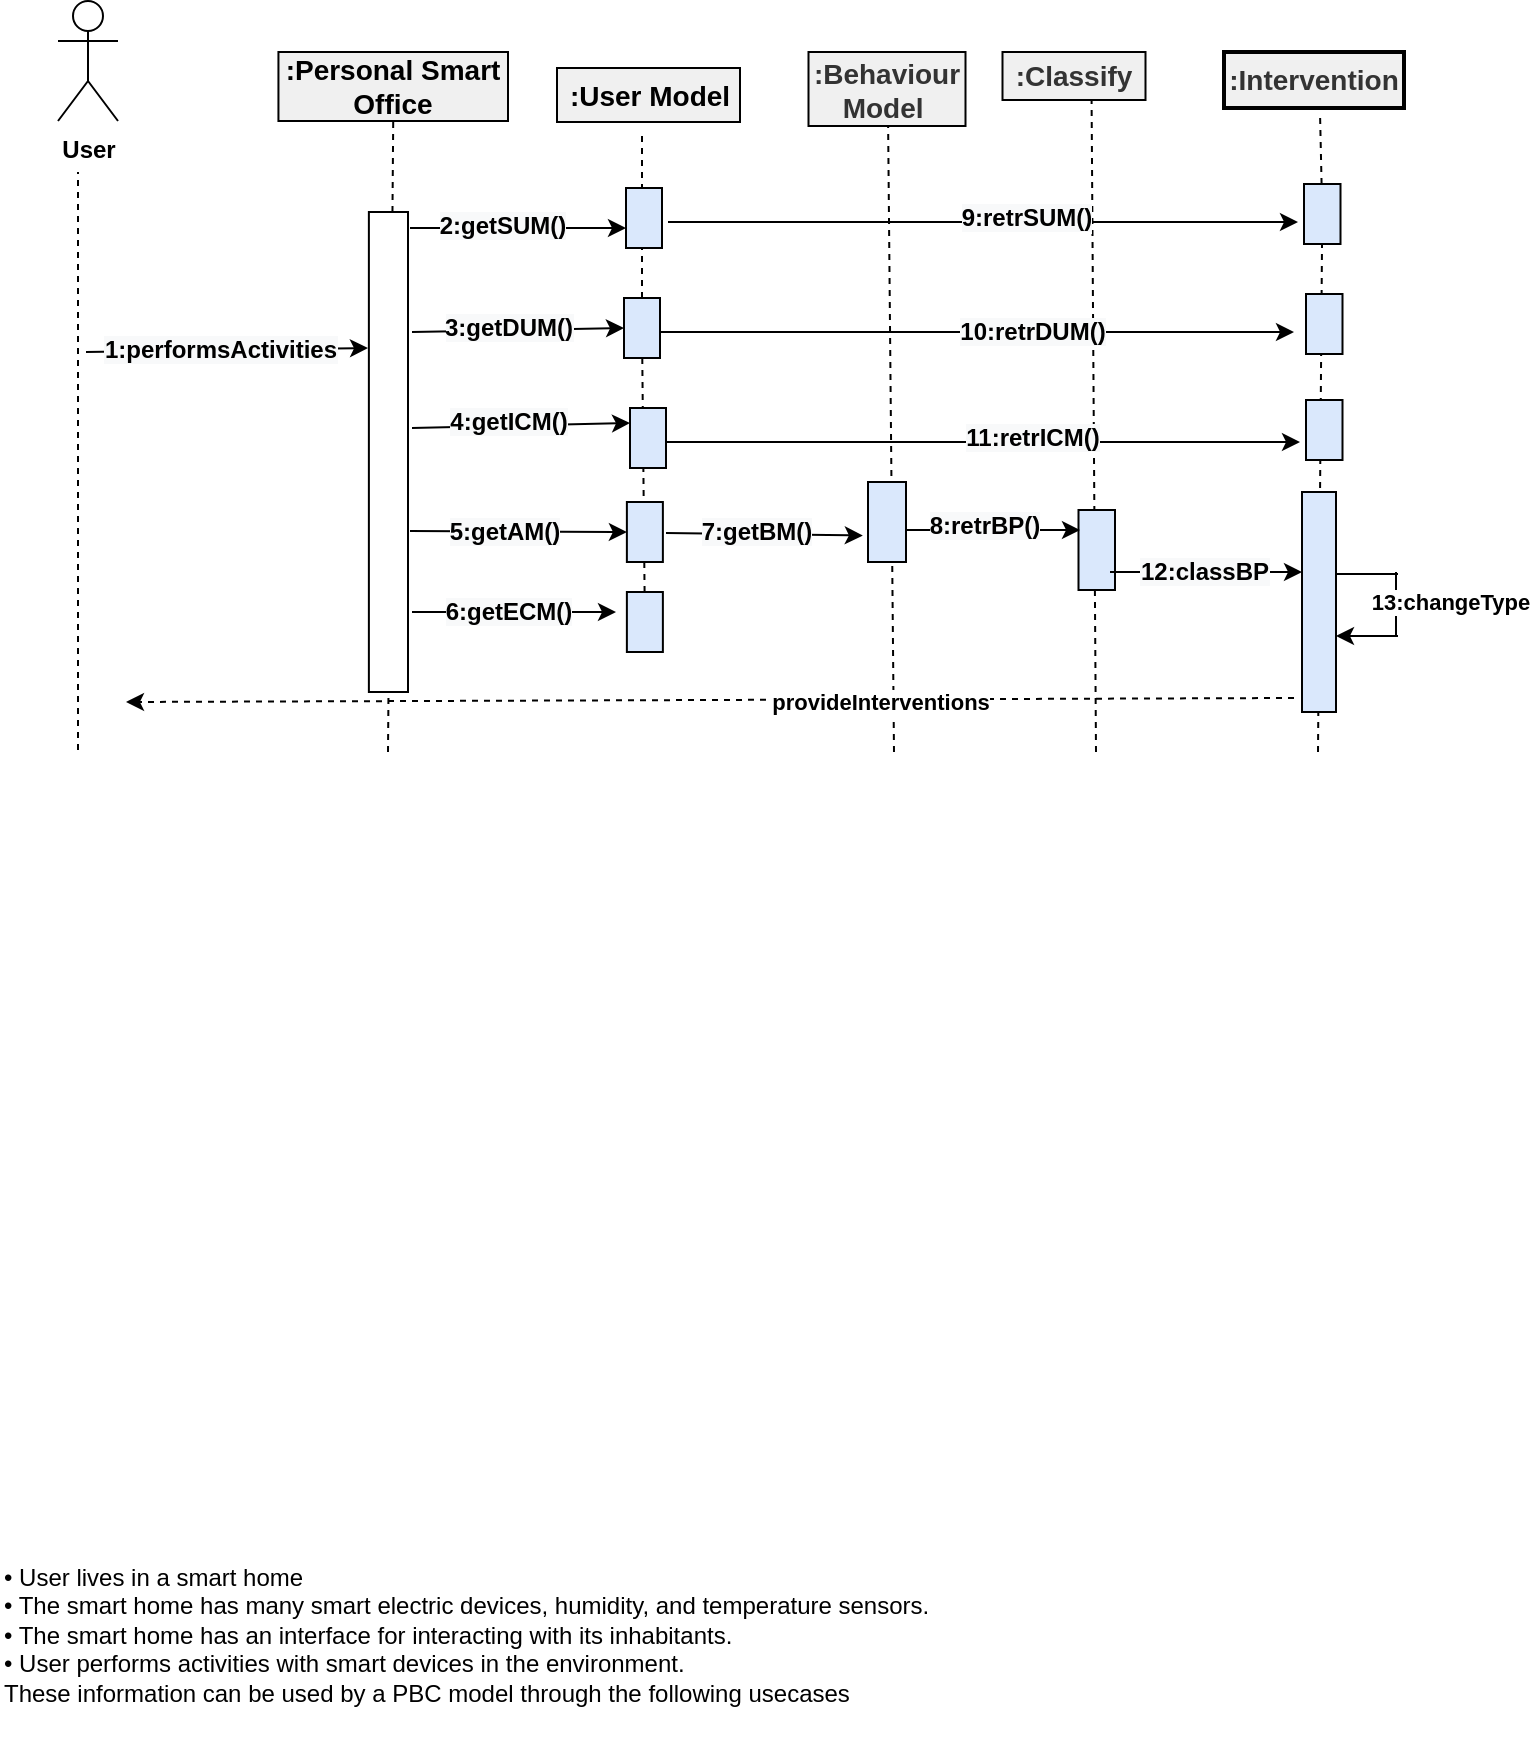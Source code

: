 <mxfile version="21.0.2" type="github">
  <diagram id="zJl_rynMWYwrQdr8I6ij" name="Page-1">
    <mxGraphModel dx="607" dy="346" grid="0" gridSize="10" guides="1" tooltips="1" connect="1" arrows="1" fold="1" page="1" pageScale="1" pageWidth="827" pageHeight="1169" math="0" shadow="0">
      <root>
        <mxCell id="0" />
        <mxCell id="1" parent="0" />
        <mxCell id="iNw-O1oZg3iVebiFY09S-109" value="" style="endArrow=none;html=1;rounded=0;dashed=1;fontStyle=1" parent="1" target="iNw-O1oZg3iVebiFY09S-108" edge="1">
          <mxGeometry width="50" height="50" relative="1" as="geometry">
            <mxPoint x="695" y="1290" as="sourcePoint" />
            <mxPoint x="696" y="970" as="targetPoint" />
          </mxGeometry>
        </mxCell>
        <mxCell id="iNw-O1oZg3iVebiFY09S-58" value="" style="endArrow=none;html=1;rounded=0;dashed=1;startArrow=none;fontStyle=1" parent="1" source="iNw-O1oZg3iVebiFY09S-108" edge="1">
          <mxGeometry width="50" height="50" relative="1" as="geometry">
            <mxPoint x="695" y="1290" as="sourcePoint" />
            <mxPoint x="696" y="970" as="targetPoint" />
          </mxGeometry>
        </mxCell>
        <mxCell id="iNw-O1oZg3iVebiFY09S-32" value="" style="endArrow=none;html=1;rounded=0;dashed=1;fontStyle=1" parent="1" edge="1">
          <mxGeometry width="50" height="50" relative="1" as="geometry">
            <mxPoint x="483" y="1290" as="sourcePoint" />
            <mxPoint x="480" y="970" as="targetPoint" />
          </mxGeometry>
        </mxCell>
        <mxCell id="iNw-O1oZg3iVebiFY09S-1" value="&lt;span&gt;:Personal Smart Office&lt;/span&gt;" style="rounded=0;whiteSpace=wrap;html=1;fontSize=14;strokeColor=#000000;strokeWidth=1;fillColor=#F0F0F0;fontStyle=1" parent="1" vertex="1">
          <mxGeometry x="175.22" y="940" width="114.78" height="34.5" as="geometry" />
        </mxCell>
        <mxCell id="iNw-O1oZg3iVebiFY09S-2" value="&lt;span&gt;:User Model&lt;/span&gt;" style="rounded=0;whiteSpace=wrap;html=1;fontSize=14;strokeColor=#000000;strokeWidth=1;fillColor=#F0F0F0;fontStyle=1" parent="1" vertex="1">
          <mxGeometry x="314.5" y="948" width="91.5" height="27" as="geometry" />
        </mxCell>
        <mxCell id="iNw-O1oZg3iVebiFY09S-3" value="&lt;span&gt;:Behaviour Model&amp;nbsp;&lt;/span&gt;" style="rounded=0;whiteSpace=wrap;html=1;fontSize=14;strokeColor=#000000;strokeWidth=1;fillColor=#F0F0F0;fontStyle=1;fontColor=#333333;" parent="1" vertex="1">
          <mxGeometry x="440.25" y="940" width="78.5" height="37" as="geometry" />
        </mxCell>
        <mxCell id="iNw-O1oZg3iVebiFY09S-4" value="&lt;span&gt;:Intervention&lt;/span&gt;" style="rounded=0;whiteSpace=wrap;html=1;fontSize=14;strokeColor=#000000;strokeWidth=2;fillColor=#F0F0F0;fontStyle=1;fontColor=#333333;" parent="1" vertex="1">
          <mxGeometry x="648" y="940" width="90" height="28" as="geometry" />
        </mxCell>
        <mxCell id="iNw-O1oZg3iVebiFY09S-5" value="&lt;span&gt;:Classify&lt;/span&gt;" style="rounded=0;whiteSpace=wrap;html=1;fontSize=14;strokeColor=#000000;strokeWidth=1;fillColor=#F0F0F0;fontStyle=1;fontColor=#333333;" parent="1" vertex="1">
          <mxGeometry x="537.25" y="940" width="71.5" height="24" as="geometry" />
        </mxCell>
        <mxCell id="iNw-O1oZg3iVebiFY09S-7" value="User" style="shape=umlActor;verticalLabelPosition=bottom;verticalAlign=top;html=1;outlineConnect=0;fontStyle=1" parent="1" vertex="1">
          <mxGeometry x="65" y="914.5" width="30" height="60" as="geometry" />
        </mxCell>
        <mxCell id="iNw-O1oZg3iVebiFY09S-22" value="" style="endArrow=none;html=1;rounded=0;entryX=0.5;entryY=1;entryDx=0;entryDy=0;dashed=1;fontStyle=1" parent="1" target="iNw-O1oZg3iVebiFY09S-1" edge="1">
          <mxGeometry width="50" height="50" relative="1" as="geometry">
            <mxPoint x="230" y="1290" as="sourcePoint" />
            <mxPoint x="210" y="1010" as="targetPoint" />
          </mxGeometry>
        </mxCell>
        <mxCell id="iNw-O1oZg3iVebiFY09S-26" value="" style="endArrow=none;html=1;rounded=0;dashed=1;startArrow=none;fontStyle=1" parent="1" source="iNw-O1oZg3iVebiFY09S-87" edge="1">
          <mxGeometry width="50" height="50" relative="1" as="geometry">
            <mxPoint x="357" y="1100" as="sourcePoint" />
            <mxPoint x="357" y="980" as="targetPoint" />
          </mxGeometry>
        </mxCell>
        <mxCell id="iNw-O1oZg3iVebiFY09S-25" value="" style="rounded=0;whiteSpace=wrap;html=1;fillColor=#DAE8FC;fontStyle=1" parent="1" vertex="1">
          <mxGeometry x="349" y="1008" width="18" height="30" as="geometry" />
        </mxCell>
        <mxCell id="iNw-O1oZg3iVebiFY09S-31" value="" style="rounded=0;whiteSpace=wrap;html=1;fillColor=#DAE8FC;fontStyle=1" parent="1" vertex="1">
          <mxGeometry x="470" y="1155" width="19" height="40" as="geometry" />
        </mxCell>
        <mxCell id="iNw-O1oZg3iVebiFY09S-43" value="" style="endArrow=classic;html=1;rounded=0;fontStyle=1" parent="1" edge="1">
          <mxGeometry width="50" height="50" relative="1" as="geometry">
            <mxPoint x="241" y="1028" as="sourcePoint" />
            <mxPoint x="349" y="1028" as="targetPoint" />
          </mxGeometry>
        </mxCell>
        <mxCell id="iNw-O1oZg3iVebiFY09S-44" value="&lt;span style=&quot;font-size: 12px; background-color: rgb(248, 249, 250);&quot;&gt;2:getSUM()&lt;/span&gt;" style="edgeLabel;html=1;align=center;verticalAlign=middle;resizable=0;points=[];fontStyle=1" parent="iNw-O1oZg3iVebiFY09S-43" vertex="1" connectable="0">
          <mxGeometry x="0.129" y="-1" relative="1" as="geometry">
            <mxPoint x="-15" y="-2" as="offset" />
          </mxGeometry>
        </mxCell>
        <mxCell id="iNw-O1oZg3iVebiFY09S-48" value="" style="endArrow=none;html=1;rounded=0;entryX=0.623;entryY=1.005;entryDx=0;entryDy=0;dashed=1;entryPerimeter=0;fontStyle=1" parent="1" target="iNw-O1oZg3iVebiFY09S-5" edge="1">
          <mxGeometry width="50" height="50" relative="1" as="geometry">
            <mxPoint x="584" y="1290" as="sourcePoint" />
            <mxPoint x="589.75" y="964" as="targetPoint" />
          </mxGeometry>
        </mxCell>
        <mxCell id="iNw-O1oZg3iVebiFY09S-47" value="" style="rounded=0;whiteSpace=wrap;html=1;fillColor=#DAE8FC;fontStyle=1" parent="1" vertex="1">
          <mxGeometry x="575.25" y="1169" width="18.25" height="40" as="geometry" />
        </mxCell>
        <mxCell id="iNw-O1oZg3iVebiFY09S-53" value="" style="endArrow=classic;html=1;rounded=0;fontStyle=1" parent="1" edge="1">
          <mxGeometry width="50" height="50" relative="1" as="geometry">
            <mxPoint x="489" y="1179" as="sourcePoint" />
            <mxPoint x="576" y="1179" as="targetPoint" />
          </mxGeometry>
        </mxCell>
        <mxCell id="iNw-O1oZg3iVebiFY09S-54" value="&lt;span style=&quot;font-size: 12px; background-color: rgb(248, 249, 250);&quot;&gt;8:retrBP()&lt;/span&gt;" style="edgeLabel;html=1;align=center;verticalAlign=middle;resizable=0;points=[];fontStyle=1" parent="iNw-O1oZg3iVebiFY09S-53" vertex="1" connectable="0">
          <mxGeometry x="0.129" y="-1" relative="1" as="geometry">
            <mxPoint x="-10" y="-3" as="offset" />
          </mxGeometry>
        </mxCell>
        <mxCell id="iNw-O1oZg3iVebiFY09S-55" value="" style="endArrow=classic;html=1;rounded=0;fontStyle=1" parent="1" edge="1">
          <mxGeometry width="50" height="50" relative="1" as="geometry">
            <mxPoint x="591" y="1200" as="sourcePoint" />
            <mxPoint x="687" y="1200" as="targetPoint" />
            <Array as="points">
              <mxPoint x="629" y="1200" />
            </Array>
          </mxGeometry>
        </mxCell>
        <mxCell id="iNw-O1oZg3iVebiFY09S-56" value="&lt;span style=&quot;font-size: 12px; background-color: rgb(248, 249, 250);&quot;&gt;12:classBP&lt;/span&gt;" style="edgeLabel;html=1;align=center;verticalAlign=middle;resizable=0;points=[];fontStyle=1" parent="iNw-O1oZg3iVebiFY09S-55" vertex="1" connectable="0">
          <mxGeometry x="0.129" y="-1" relative="1" as="geometry">
            <mxPoint x="-7" y="-1" as="offset" />
          </mxGeometry>
        </mxCell>
        <mxCell id="iNw-O1oZg3iVebiFY09S-57" value="" style="rounded=0;whiteSpace=wrap;html=1;fillColor=#DAE8FC;fontStyle=1" parent="1" vertex="1">
          <mxGeometry x="687" y="1160" width="17" height="110" as="geometry" />
        </mxCell>
        <mxCell id="iNw-O1oZg3iVebiFY09S-59" value="" style="endArrow=classic;html=1;rounded=0;dashed=1;fontStyle=1" parent="1" edge="1">
          <mxGeometry width="50" height="50" relative="1" as="geometry">
            <mxPoint x="683" y="1263" as="sourcePoint" />
            <mxPoint x="99" y="1265" as="targetPoint" />
          </mxGeometry>
        </mxCell>
        <mxCell id="iNw-O1oZg3iVebiFY09S-60" value="provideInterventions" style="edgeLabel;html=1;align=center;verticalAlign=middle;resizable=0;points=[];fontStyle=1" parent="iNw-O1oZg3iVebiFY09S-59" vertex="1" connectable="0">
          <mxGeometry x="-0.388" y="1" relative="1" as="geometry">
            <mxPoint x="-29" as="offset" />
          </mxGeometry>
        </mxCell>
        <mxCell id="iNw-O1oZg3iVebiFY09S-68" value="" style="endArrow=classic;html=1;rounded=0;fontStyle=1" parent="1" edge="1">
          <mxGeometry width="50" height="50" relative="1" as="geometry">
            <mxPoint x="79" y="1090" as="sourcePoint" />
            <mxPoint x="220" y="1088" as="targetPoint" />
          </mxGeometry>
        </mxCell>
        <mxCell id="iNw-O1oZg3iVebiFY09S-69" value="&lt;span style=&quot;font-size: 12px; background-color: rgb(248, 249, 250);&quot;&gt;1:performsActivities&lt;/span&gt;" style="edgeLabel;html=1;align=center;verticalAlign=middle;resizable=0;points=[];fontStyle=1" parent="iNw-O1oZg3iVebiFY09S-68" vertex="1" connectable="0">
          <mxGeometry x="0.129" y="-1" relative="1" as="geometry">
            <mxPoint x="-13" y="-1" as="offset" />
          </mxGeometry>
        </mxCell>
        <mxCell id="iNw-O1oZg3iVebiFY09S-75" value="" style="endArrow=none;html=1;rounded=0;exitX=1;exitY=0.25;exitDx=0;exitDy=0;fontStyle=1" parent="1" edge="1">
          <mxGeometry width="50" height="50" relative="1" as="geometry">
            <mxPoint x="704" y="1201" as="sourcePoint" />
            <mxPoint x="735" y="1201" as="targetPoint" />
          </mxGeometry>
        </mxCell>
        <mxCell id="iNw-O1oZg3iVebiFY09S-76" value="13:changeType" style="endArrow=none;html=1;rounded=0;fontStyle=1" parent="1" edge="1">
          <mxGeometry x="-0.062" y="27" width="50" height="50" relative="1" as="geometry">
            <mxPoint x="734" y="1200" as="sourcePoint" />
            <mxPoint x="734" y="1232" as="targetPoint" />
            <mxPoint as="offset" />
          </mxGeometry>
        </mxCell>
        <mxCell id="iNw-O1oZg3iVebiFY09S-77" value="" style="endArrow=classic;html=1;rounded=0;fontStyle=1" parent="1" edge="1">
          <mxGeometry width="50" height="50" relative="1" as="geometry">
            <mxPoint x="735" y="1232" as="sourcePoint" />
            <mxPoint x="704" y="1232" as="targetPoint" />
          </mxGeometry>
        </mxCell>
        <mxCell id="iNw-O1oZg3iVebiFY09S-78" value="" style="endArrow=none;html=1;rounded=0;dashed=1;fontStyle=1" parent="1" edge="1">
          <mxGeometry width="50" height="50" relative="1" as="geometry">
            <mxPoint x="75" y="1289" as="sourcePoint" />
            <mxPoint x="75" y="1000" as="targetPoint" />
          </mxGeometry>
        </mxCell>
        <mxCell id="iNw-O1oZg3iVebiFY09S-79" value="" style="endArrow=classic;html=1;rounded=0;fontStyle=1;entryX=0;entryY=0.5;entryDx=0;entryDy=0;" parent="1" target="iNw-O1oZg3iVebiFY09S-87" edge="1">
          <mxGeometry width="50" height="50" relative="1" as="geometry">
            <mxPoint x="242" y="1080" as="sourcePoint" />
            <mxPoint x="372" y="1080" as="targetPoint" />
          </mxGeometry>
        </mxCell>
        <mxCell id="iNw-O1oZg3iVebiFY09S-80" value="&lt;span style=&quot;font-size: 12px; background-color: rgb(248, 249, 250);&quot;&gt;3:getDUM()&lt;/span&gt;" style="edgeLabel;html=1;align=center;verticalAlign=middle;resizable=0;points=[];fontStyle=1" parent="iNw-O1oZg3iVebiFY09S-79" vertex="1" connectable="0">
          <mxGeometry x="0.129" y="-1" relative="1" as="geometry">
            <mxPoint x="-12" y="-2" as="offset" />
          </mxGeometry>
        </mxCell>
        <mxCell id="iNw-O1oZg3iVebiFY09S-83" value="" style="endArrow=classic;html=1;rounded=0;fontStyle=1;entryX=0;entryY=0.5;entryDx=0;entryDy=0;" parent="1" target="iNw-O1oZg3iVebiFY09S-93" edge="1">
          <mxGeometry width="50" height="50" relative="1" as="geometry">
            <mxPoint x="241" y="1179.5" as="sourcePoint" />
            <mxPoint x="371" y="1179.5" as="targetPoint" />
          </mxGeometry>
        </mxCell>
        <mxCell id="iNw-O1oZg3iVebiFY09S-84" value="&lt;span style=&quot;font-size: 12px; background-color: rgb(248, 249, 250);&quot;&gt;5:getAM()&lt;/span&gt;" style="edgeLabel;html=1;align=center;verticalAlign=middle;resizable=0;points=[];fontStyle=1" parent="iNw-O1oZg3iVebiFY09S-83" vertex="1" connectable="0">
          <mxGeometry x="0.129" y="-1" relative="1" as="geometry">
            <mxPoint x="-14" y="-1" as="offset" />
          </mxGeometry>
        </mxCell>
        <mxCell id="iNw-O1oZg3iVebiFY09S-85" value="" style="endArrow=classic;html=1;rounded=0;fontStyle=1;entryX=0;entryY=0.25;entryDx=0;entryDy=0;" parent="1" target="iNw-O1oZg3iVebiFY09S-90" edge="1">
          <mxGeometry width="50" height="50" relative="1" as="geometry">
            <mxPoint x="242" y="1128" as="sourcePoint" />
            <mxPoint x="372" y="1128" as="targetPoint" />
          </mxGeometry>
        </mxCell>
        <mxCell id="iNw-O1oZg3iVebiFY09S-86" value="&lt;span style=&quot;font-size: 12px; background-color: rgb(248, 249, 250);&quot;&gt;4:getICM()&lt;/span&gt;" style="edgeLabel;html=1;align=center;verticalAlign=middle;resizable=0;points=[];fontStyle=1" parent="iNw-O1oZg3iVebiFY09S-85" vertex="1" connectable="0">
          <mxGeometry x="0.129" y="-1" relative="1" as="geometry">
            <mxPoint x="-14" y="-3" as="offset" />
          </mxGeometry>
        </mxCell>
        <mxCell id="iNw-O1oZg3iVebiFY09S-87" value="" style="rounded=0;whiteSpace=wrap;html=1;fillColor=#DAE8FC;fontStyle=1" parent="1" vertex="1">
          <mxGeometry x="348" y="1063" width="18" height="30" as="geometry" />
        </mxCell>
        <mxCell id="iNw-O1oZg3iVebiFY09S-88" value="" style="endArrow=none;html=1;rounded=0;dashed=1;startArrow=none;fontStyle=1" parent="1" source="iNw-O1oZg3iVebiFY09S-94" target="iNw-O1oZg3iVebiFY09S-87" edge="1">
          <mxGeometry width="50" height="50" relative="1" as="geometry">
            <mxPoint x="357" y="1240" as="sourcePoint" />
            <mxPoint x="357" y="983" as="targetPoint" />
          </mxGeometry>
        </mxCell>
        <mxCell id="iNw-O1oZg3iVebiFY09S-90" value="" style="rounded=0;whiteSpace=wrap;html=1;fillColor=#DAE8FC;fontStyle=1" parent="1" vertex="1">
          <mxGeometry x="351" y="1118" width="18" height="30" as="geometry" />
        </mxCell>
        <mxCell id="iNw-O1oZg3iVebiFY09S-91" value="" style="endArrow=classic;html=1;rounded=0;fontStyle=1;" parent="1" edge="1">
          <mxGeometry width="50" height="50" relative="1" as="geometry">
            <mxPoint x="242" y="1220" as="sourcePoint" />
            <mxPoint x="344" y="1220" as="targetPoint" />
          </mxGeometry>
        </mxCell>
        <mxCell id="iNw-O1oZg3iVebiFY09S-92" value="&lt;span style=&quot;font-size: 12px; background-color: rgb(248, 249, 250);&quot;&gt;6:getECM()&lt;/span&gt;" style="edgeLabel;html=1;align=center;verticalAlign=middle;resizable=0;points=[];fontStyle=1" parent="iNw-O1oZg3iVebiFY09S-91" vertex="1" connectable="0">
          <mxGeometry x="0.129" y="-1" relative="1" as="geometry">
            <mxPoint x="-10" y="-1" as="offset" />
          </mxGeometry>
        </mxCell>
        <mxCell id="iNw-O1oZg3iVebiFY09S-93" value="" style="rounded=0;whiteSpace=wrap;html=1;fillColor=#DAE8FC;fontStyle=1" parent="1" vertex="1">
          <mxGeometry x="349.44" y="1165" width="18" height="30" as="geometry" />
        </mxCell>
        <mxCell id="iNw-O1oZg3iVebiFY09S-94" value="" style="rounded=0;whiteSpace=wrap;html=1;fillColor=#DAE8FC;fontStyle=1" parent="1" vertex="1">
          <mxGeometry x="349.44" y="1210" width="18" height="30" as="geometry" />
        </mxCell>
        <mxCell id="iNw-O1oZg3iVebiFY09S-95" value="" style="endArrow=none;html=1;rounded=0;dashed=1;fontStyle=1" parent="1" target="iNw-O1oZg3iVebiFY09S-94" edge="1">
          <mxGeometry width="50" height="50" relative="1" as="geometry">
            <mxPoint x="357" y="1240" as="sourcePoint" />
            <mxPoint x="357" y="1093" as="targetPoint" />
          </mxGeometry>
        </mxCell>
        <mxCell id="iNw-O1oZg3iVebiFY09S-96" value="" style="endArrow=classic;html=1;rounded=0;entryX=-0.084;entryY=0.669;entryDx=0;entryDy=0;entryPerimeter=0;fontStyle=1" parent="1" edge="1">
          <mxGeometry width="50" height="50" relative="1" as="geometry">
            <mxPoint x="369" y="1180.5" as="sourcePoint" />
            <mxPoint x="467.404" y="1181.76" as="targetPoint" />
          </mxGeometry>
        </mxCell>
        <mxCell id="iNw-O1oZg3iVebiFY09S-97" value="&lt;span style=&quot;font-size: 12px; background-color: rgb(248, 249, 250);&quot;&gt;7:getBM()&lt;/span&gt;" style="edgeLabel;html=1;align=center;verticalAlign=middle;resizable=0;points=[];fontStyle=1" parent="iNw-O1oZg3iVebiFY09S-96" vertex="1" connectable="0">
          <mxGeometry x="0.129" y="-1" relative="1" as="geometry">
            <mxPoint x="-11" y="-2" as="offset" />
          </mxGeometry>
        </mxCell>
        <mxCell id="iNw-O1oZg3iVebiFY09S-21" value="" style="rounded=0;whiteSpace=wrap;html=1;fontStyle=1" parent="1" vertex="1">
          <mxGeometry x="220.44" y="1020" width="19.56" height="240" as="geometry" />
        </mxCell>
        <mxCell id="iNw-O1oZg3iVebiFY09S-102" value="" style="endArrow=classic;html=1;rounded=0;fontStyle=1" parent="1" edge="1">
          <mxGeometry width="50" height="50" relative="1" as="geometry">
            <mxPoint x="370" y="1025" as="sourcePoint" />
            <mxPoint x="685" y="1025" as="targetPoint" />
          </mxGeometry>
        </mxCell>
        <mxCell id="iNw-O1oZg3iVebiFY09S-103" value="&lt;span style=&quot;font-size: 12px; background-color: rgb(248, 249, 250);&quot;&gt;9:retrSUM()&lt;/span&gt;" style="edgeLabel;html=1;align=center;verticalAlign=middle;resizable=0;points=[];fontStyle=1" parent="iNw-O1oZg3iVebiFY09S-102" vertex="1" connectable="0">
          <mxGeometry x="0.129" y="-1" relative="1" as="geometry">
            <mxPoint x="1" y="-3" as="offset" />
          </mxGeometry>
        </mxCell>
        <mxCell id="iNw-O1oZg3iVebiFY09S-104" value="" style="endArrow=classic;html=1;rounded=0;fontStyle=1" parent="1" edge="1">
          <mxGeometry width="50" height="50" relative="1" as="geometry">
            <mxPoint x="366" y="1080" as="sourcePoint" />
            <mxPoint x="683" y="1080" as="targetPoint" />
          </mxGeometry>
        </mxCell>
        <mxCell id="iNw-O1oZg3iVebiFY09S-105" value="&lt;span style=&quot;font-size: 12px; background-color: rgb(248, 249, 250);&quot;&gt;10:retrDUM()&lt;/span&gt;" style="edgeLabel;html=1;align=center;verticalAlign=middle;resizable=0;points=[];fontStyle=1" parent="iNw-O1oZg3iVebiFY09S-104" vertex="1" connectable="0">
          <mxGeometry x="0.129" y="-1" relative="1" as="geometry">
            <mxPoint x="7" y="-1" as="offset" />
          </mxGeometry>
        </mxCell>
        <mxCell id="iNw-O1oZg3iVebiFY09S-106" value="" style="endArrow=classic;html=1;rounded=0;fontStyle=1;" parent="1" edge="1">
          <mxGeometry width="50" height="50" relative="1" as="geometry">
            <mxPoint x="369" y="1135" as="sourcePoint" />
            <mxPoint x="686" y="1135" as="targetPoint" />
          </mxGeometry>
        </mxCell>
        <mxCell id="iNw-O1oZg3iVebiFY09S-107" value="&lt;span style=&quot;font-size: 12px; background-color: rgb(248, 249, 250);&quot;&gt;11:retrICM()&lt;/span&gt;" style="edgeLabel;html=1;align=center;verticalAlign=middle;resizable=0;points=[];fontStyle=1" parent="iNw-O1oZg3iVebiFY09S-106" vertex="1" connectable="0">
          <mxGeometry x="0.129" y="-1" relative="1" as="geometry">
            <mxPoint x="4" y="-3" as="offset" />
          </mxGeometry>
        </mxCell>
        <mxCell id="iNw-O1oZg3iVebiFY09S-108" value="" style="rounded=0;whiteSpace=wrap;html=1;fillColor=#DAE8FC;fontStyle=1" parent="1" vertex="1">
          <mxGeometry x="688" y="1006" width="18.25" height="30" as="geometry" />
        </mxCell>
        <mxCell id="iNw-O1oZg3iVebiFY09S-110" value="" style="rounded=0;whiteSpace=wrap;html=1;fillColor=#DAE8FC;fontStyle=1" parent="1" vertex="1">
          <mxGeometry x="689" y="1061" width="18.25" height="30" as="geometry" />
        </mxCell>
        <mxCell id="iNw-O1oZg3iVebiFY09S-111" value="" style="rounded=0;whiteSpace=wrap;html=1;fillColor=#DAE8FC;fontStyle=1" parent="1" vertex="1">
          <mxGeometry x="689" y="1114" width="18.25" height="30" as="geometry" />
        </mxCell>
        <mxCell id="iNw-O1oZg3iVebiFY09S-113" value="• User lives in a smart home &#xa;• The smart home has many smart electric devices, humidity, and temperature sensors. &#xa;• The smart home has an interface for interacting with its inhabitants.  &#xa;• User performs activities with smart devices in the environment.  &#xa;These information can be used by a PBC model through the following usecases" style="text;whiteSpace=wrap;html=1;" parent="1" vertex="1">
          <mxGeometry x="36" y="1689" width="491" height="94" as="geometry" />
        </mxCell>
      </root>
    </mxGraphModel>
  </diagram>
</mxfile>
